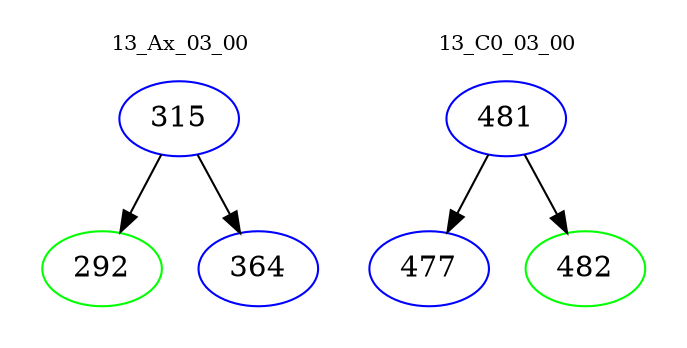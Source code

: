 digraph{
subgraph cluster_0 {
color = white
label = "13_Ax_03_00";
fontsize=10;
T0_315 [label="315", color="blue"]
T0_315 -> T0_292 [color="black"]
T0_292 [label="292", color="green"]
T0_315 -> T0_364 [color="black"]
T0_364 [label="364", color="blue"]
}
subgraph cluster_1 {
color = white
label = "13_C0_03_00";
fontsize=10;
T1_481 [label="481", color="blue"]
T1_481 -> T1_477 [color="black"]
T1_477 [label="477", color="blue"]
T1_481 -> T1_482 [color="black"]
T1_482 [label="482", color="green"]
}
}
